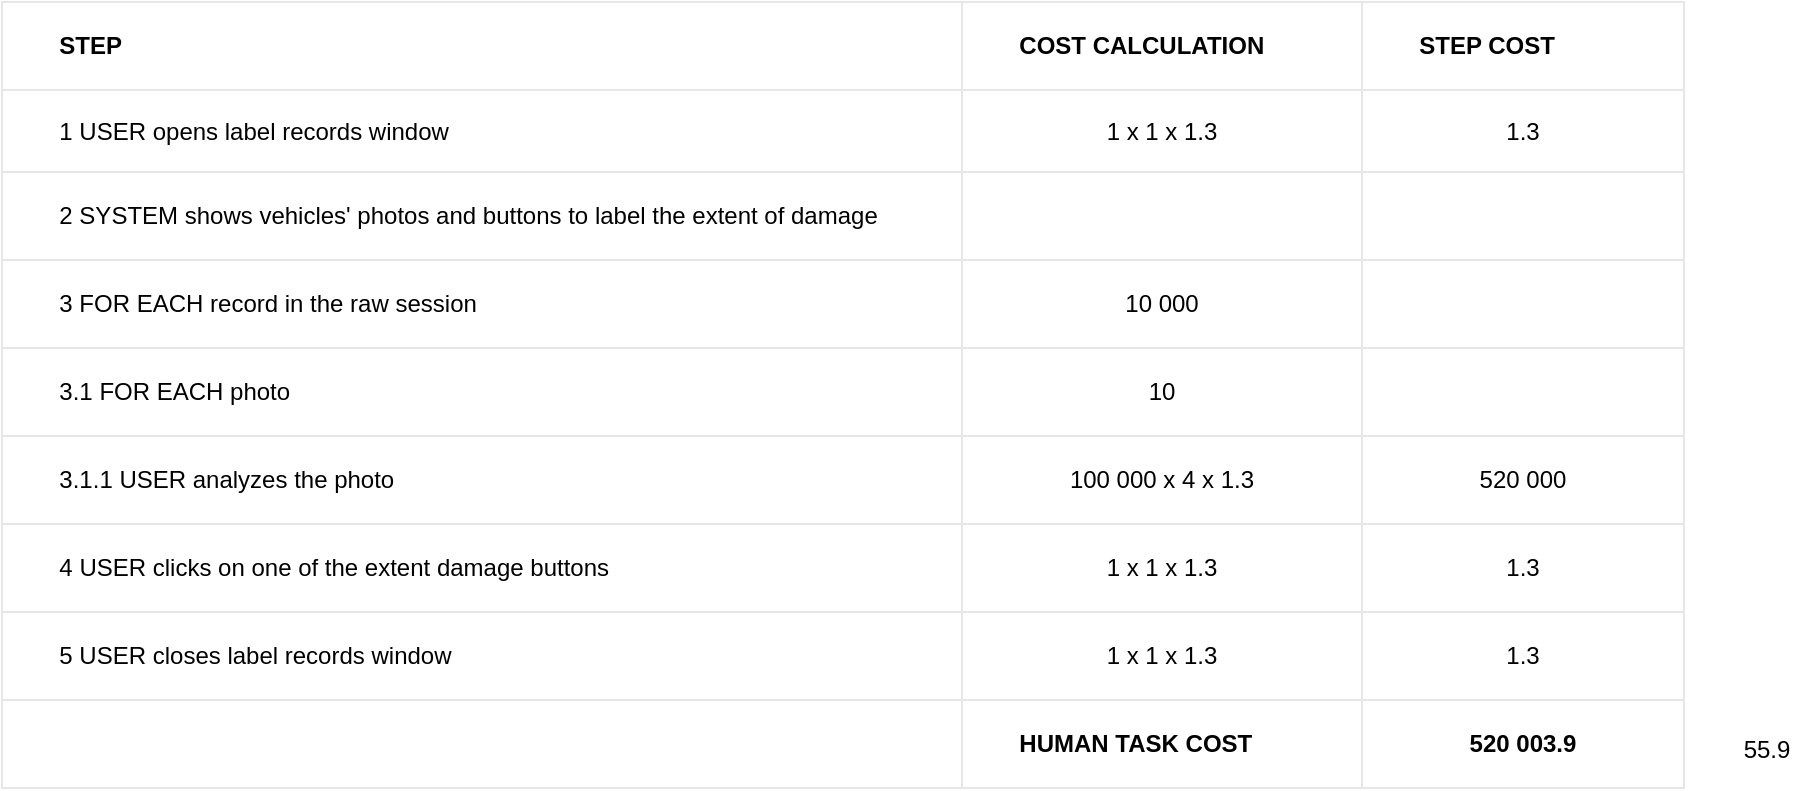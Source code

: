 <mxfile>
    <diagram id="Mswnlu7c8zMctunyO1Xx" name="Pagina-1">
        <mxGraphModel dx="1813" dy="1596" grid="1" gridSize="10" guides="1" tooltips="1" connect="1" arrows="1" fold="1" page="1" pageScale="1" pageWidth="827" pageHeight="1169" math="0" shadow="0">
            <root>
                <mxCell id="0"/>
                <mxCell id="1" parent="0"/>
                <mxCell id="31" value="" style="childLayout=tableLayout;recursiveResize=0;shadow=0;strokeColor=#E6E6E6;align=center;movable=1;resizable=1;rotatable=1;deletable=1;editable=1;connectable=1;" parent="1" vertex="1">
                    <mxGeometry x="-567" y="-79" width="841" height="393" as="geometry"/>
                </mxCell>
                <mxCell id="32" value="" style="shape=tableRow;horizontal=0;startSize=0;swimlaneHead=0;swimlaneBody=0;top=0;left=0;bottom=0;right=0;dropTarget=0;collapsible=0;recursiveResize=0;expand=0;fontStyle=0;fillColor=none;strokeColor=inherit;" parent="31" vertex="1">
                    <mxGeometry width="841" height="44" as="geometry"/>
                </mxCell>
                <mxCell id="33" value="&lt;span style=&quot;white-space: pre;&quot;&gt;&#9;&lt;/span&gt;STEP" style="connectable=0;recursiveResize=0;strokeColor=inherit;fillColor=none;align=left;whiteSpace=wrap;html=1;fontStyle=1" parent="32" vertex="1">
                    <mxGeometry width="480" height="44" as="geometry">
                        <mxRectangle width="480" height="44" as="alternateBounds"/>
                    </mxGeometry>
                </mxCell>
                <mxCell id="34" value="&lt;span style=&quot;white-space: pre;&quot;&gt;&#9;&lt;/span&gt;COST CALCULATION" style="connectable=0;recursiveResize=0;strokeColor=inherit;fillColor=none;align=left;whiteSpace=wrap;html=1;fontStyle=1" parent="32" vertex="1">
                    <mxGeometry x="480" width="200" height="44" as="geometry">
                        <mxRectangle width="200" height="44" as="alternateBounds"/>
                    </mxGeometry>
                </mxCell>
                <mxCell id="35" value="&lt;span style=&quot;white-space: pre;&quot;&gt;&#9;&lt;/span&gt;STEP COST" style="connectable=0;recursiveResize=0;strokeColor=inherit;fillColor=none;align=left;whiteSpace=wrap;html=1;fontStyle=1" parent="32" vertex="1">
                    <mxGeometry x="680" width="161" height="44" as="geometry">
                        <mxRectangle width="161" height="44" as="alternateBounds"/>
                    </mxGeometry>
                </mxCell>
                <mxCell id="36" style="shape=tableRow;horizontal=0;startSize=0;swimlaneHead=0;swimlaneBody=0;top=0;left=0;bottom=0;right=0;dropTarget=0;collapsible=0;recursiveResize=0;expand=0;fontStyle=0;fillColor=none;strokeColor=inherit;align=left;" parent="31" vertex="1">
                    <mxGeometry y="44" width="841" height="41" as="geometry"/>
                </mxCell>
                <mxCell id="37" value="&lt;span style=&quot;white-space: pre;&quot;&gt;&#9;&lt;/span&gt;1 USER opens label records window" style="connectable=0;recursiveResize=0;strokeColor=inherit;fillColor=none;align=left;whiteSpace=wrap;html=1;" parent="36" vertex="1">
                    <mxGeometry width="480" height="41" as="geometry">
                        <mxRectangle width="480" height="41" as="alternateBounds"/>
                    </mxGeometry>
                </mxCell>
                <mxCell id="38" value="1 x 1 x 1.3" style="connectable=0;recursiveResize=0;strokeColor=inherit;fillColor=none;align=center;whiteSpace=wrap;html=1;" parent="36" vertex="1">
                    <mxGeometry x="480" width="200" height="41" as="geometry">
                        <mxRectangle width="200" height="41" as="alternateBounds"/>
                    </mxGeometry>
                </mxCell>
                <mxCell id="39" value="1.3" style="connectable=0;recursiveResize=0;strokeColor=inherit;fillColor=none;align=center;whiteSpace=wrap;html=1;" parent="36" vertex="1">
                    <mxGeometry x="680" width="161" height="41" as="geometry">
                        <mxRectangle width="161" height="41" as="alternateBounds"/>
                    </mxGeometry>
                </mxCell>
                <mxCell id="40" style="shape=tableRow;horizontal=0;startSize=0;swimlaneHead=0;swimlaneBody=0;top=0;left=0;bottom=0;right=0;dropTarget=0;collapsible=0;recursiveResize=0;expand=0;fontStyle=0;fillColor=none;strokeColor=inherit;" parent="31" vertex="1">
                    <mxGeometry y="85" width="841" height="44" as="geometry"/>
                </mxCell>
                <mxCell id="41" value="&lt;span style=&quot;white-space: pre;&quot;&gt;&#9;&lt;/span&gt;2 SYSTEM shows vehicles' photos and buttons to label the extent of damage" style="connectable=0;recursiveResize=0;strokeColor=inherit;fillColor=none;align=left;whiteSpace=wrap;html=1;" parent="40" vertex="1">
                    <mxGeometry width="480" height="44" as="geometry">
                        <mxRectangle width="480" height="44" as="alternateBounds"/>
                    </mxGeometry>
                </mxCell>
                <mxCell id="42" value="" style="connectable=0;recursiveResize=0;strokeColor=inherit;fillColor=none;align=left;whiteSpace=wrap;html=1;" parent="40" vertex="1">
                    <mxGeometry x="480" width="200" height="44" as="geometry">
                        <mxRectangle width="200" height="44" as="alternateBounds"/>
                    </mxGeometry>
                </mxCell>
                <mxCell id="43" value="" style="connectable=0;recursiveResize=0;strokeColor=inherit;fillColor=none;align=left;whiteSpace=wrap;html=1;" parent="40" vertex="1">
                    <mxGeometry x="680" width="161" height="44" as="geometry">
                        <mxRectangle width="161" height="44" as="alternateBounds"/>
                    </mxGeometry>
                </mxCell>
                <mxCell id="64" style="shape=tableRow;horizontal=0;startSize=0;swimlaneHead=0;swimlaneBody=0;top=0;left=0;bottom=0;right=0;dropTarget=0;collapsible=0;recursiveResize=0;expand=0;fontStyle=0;fillColor=none;strokeColor=inherit;" parent="31" vertex="1">
                    <mxGeometry y="129" width="841" height="44" as="geometry"/>
                </mxCell>
                <mxCell id="65" value="&lt;span style=&quot;white-space: pre;&quot;&gt;&#9;&lt;/span&gt;3 FOR EACH record in the raw session" style="connectable=0;recursiveResize=0;strokeColor=inherit;fillColor=none;align=left;whiteSpace=wrap;html=1;" parent="64" vertex="1">
                    <mxGeometry width="480" height="44" as="geometry">
                        <mxRectangle width="480" height="44" as="alternateBounds"/>
                    </mxGeometry>
                </mxCell>
                <mxCell id="66" value="10 000" style="connectable=0;recursiveResize=0;strokeColor=inherit;fillColor=none;align=center;whiteSpace=wrap;html=1;" parent="64" vertex="1">
                    <mxGeometry x="480" width="200" height="44" as="geometry">
                        <mxRectangle width="200" height="44" as="alternateBounds"/>
                    </mxGeometry>
                </mxCell>
                <mxCell id="67" style="connectable=0;recursiveResize=0;strokeColor=inherit;fillColor=none;align=left;whiteSpace=wrap;html=1;" parent="64" vertex="1">
                    <mxGeometry x="680" width="161" height="44" as="geometry">
                        <mxRectangle width="161" height="44" as="alternateBounds"/>
                    </mxGeometry>
                </mxCell>
                <mxCell id="44" style="shape=tableRow;horizontal=0;startSize=0;swimlaneHead=0;swimlaneBody=0;top=0;left=0;bottom=0;right=0;dropTarget=0;collapsible=0;recursiveResize=0;expand=0;fontStyle=0;fillColor=none;strokeColor=inherit;" parent="31" vertex="1">
                    <mxGeometry y="173" width="841" height="44" as="geometry"/>
                </mxCell>
                <mxCell id="45" value="&lt;span style=&quot;white-space: pre;&quot;&gt;&#9;&lt;/span&gt;3.1 FOR EACH photo" style="connectable=0;recursiveResize=0;strokeColor=inherit;fillColor=none;align=left;whiteSpace=wrap;html=1;" parent="44" vertex="1">
                    <mxGeometry width="480" height="44" as="geometry">
                        <mxRectangle width="480" height="44" as="alternateBounds"/>
                    </mxGeometry>
                </mxCell>
                <mxCell id="46" value="10" style="connectable=0;recursiveResize=0;strokeColor=inherit;fillColor=none;align=center;whiteSpace=wrap;html=1;" parent="44" vertex="1">
                    <mxGeometry x="480" width="200" height="44" as="geometry">
                        <mxRectangle width="200" height="44" as="alternateBounds"/>
                    </mxGeometry>
                </mxCell>
                <mxCell id="47" value="" style="connectable=0;recursiveResize=0;strokeColor=inherit;fillColor=none;align=center;whiteSpace=wrap;html=1;" parent="44" vertex="1">
                    <mxGeometry x="680" width="161" height="44" as="geometry">
                        <mxRectangle width="161" height="44" as="alternateBounds"/>
                    </mxGeometry>
                </mxCell>
                <mxCell id="60" style="shape=tableRow;horizontal=0;startSize=0;swimlaneHead=0;swimlaneBody=0;top=0;left=0;bottom=0;right=0;dropTarget=0;collapsible=0;recursiveResize=0;expand=0;fontStyle=0;fillColor=none;strokeColor=inherit;" parent="31" vertex="1">
                    <mxGeometry y="217" width="841" height="44" as="geometry"/>
                </mxCell>
                <mxCell id="61" value="&lt;span style=&quot;&quot;&gt;&#9;&lt;/span&gt;&lt;span style=&quot;white-space: pre;&quot;&gt;&#9;&lt;/span&gt;3.1.1 USER analyzes the photo" style="connectable=0;recursiveResize=0;strokeColor=inherit;fillColor=none;align=left;whiteSpace=wrap;html=1;" parent="60" vertex="1">
                    <mxGeometry width="480" height="44" as="geometry">
                        <mxRectangle width="480" height="44" as="alternateBounds"/>
                    </mxGeometry>
                </mxCell>
                <mxCell id="62" value="100 000 x 4 x 1.3" style="connectable=0;recursiveResize=0;strokeColor=inherit;fillColor=none;align=center;whiteSpace=wrap;html=1;" parent="60" vertex="1">
                    <mxGeometry x="480" width="200" height="44" as="geometry">
                        <mxRectangle width="200" height="44" as="alternateBounds"/>
                    </mxGeometry>
                </mxCell>
                <mxCell id="63" value="520 000" style="connectable=0;recursiveResize=0;strokeColor=inherit;fillColor=none;align=center;whiteSpace=wrap;html=1;" parent="60" vertex="1">
                    <mxGeometry x="680" width="161" height="44" as="geometry">
                        <mxRectangle width="161" height="44" as="alternateBounds"/>
                    </mxGeometry>
                </mxCell>
                <mxCell id="48" style="shape=tableRow;horizontal=0;startSize=0;swimlaneHead=0;swimlaneBody=0;top=0;left=0;bottom=0;right=0;dropTarget=0;collapsible=0;recursiveResize=0;expand=0;fontStyle=0;fillColor=none;strokeColor=inherit;" parent="31" vertex="1">
                    <mxGeometry y="261" width="841" height="44" as="geometry"/>
                </mxCell>
                <mxCell id="49" value="&lt;span style=&quot;&quot;&gt;&lt;span style=&quot;&quot;&gt;&lt;span style=&quot;white-space: pre;&quot;&gt;&#9;&lt;/span&gt;4&lt;/span&gt;&lt;/span&gt;&amp;nbsp;USER clicks on one of the extent damage buttons" style="connectable=0;recursiveResize=0;strokeColor=inherit;fillColor=none;align=left;whiteSpace=wrap;html=1;" parent="48" vertex="1">
                    <mxGeometry width="480" height="44" as="geometry">
                        <mxRectangle width="480" height="44" as="alternateBounds"/>
                    </mxGeometry>
                </mxCell>
                <mxCell id="50" value="1 x 1 x 1.3" style="connectable=0;recursiveResize=0;strokeColor=inherit;fillColor=none;align=center;whiteSpace=wrap;html=1;" parent="48" vertex="1">
                    <mxGeometry x="480" width="200" height="44" as="geometry">
                        <mxRectangle width="200" height="44" as="alternateBounds"/>
                    </mxGeometry>
                </mxCell>
                <mxCell id="51" value="1.3" style="connectable=0;recursiveResize=0;strokeColor=inherit;fillColor=none;align=center;whiteSpace=wrap;html=1;" parent="48" vertex="1">
                    <mxGeometry x="680" width="161" height="44" as="geometry">
                        <mxRectangle width="161" height="44" as="alternateBounds"/>
                    </mxGeometry>
                </mxCell>
                <mxCell id="52" style="shape=tableRow;horizontal=0;startSize=0;swimlaneHead=0;swimlaneBody=0;top=0;left=0;bottom=0;right=0;dropTarget=0;collapsible=0;recursiveResize=0;expand=0;fontStyle=0;fillColor=none;strokeColor=inherit;" parent="31" vertex="1">
                    <mxGeometry y="305" width="841" height="44" as="geometry"/>
                </mxCell>
                <mxCell id="53" value="&lt;span style=&quot;white-space: pre;&quot;&gt;&#9;&lt;/span&gt;5 USER closes label records window" style="connectable=0;recursiveResize=0;strokeColor=inherit;fillColor=none;align=left;whiteSpace=wrap;html=1;" parent="52" vertex="1">
                    <mxGeometry width="480" height="44" as="geometry">
                        <mxRectangle width="480" height="44" as="alternateBounds"/>
                    </mxGeometry>
                </mxCell>
                <mxCell id="54" value="1 x 1 x 1.3" style="connectable=0;recursiveResize=0;strokeColor=inherit;fillColor=none;align=center;whiteSpace=wrap;html=1;" parent="52" vertex="1">
                    <mxGeometry x="480" width="200" height="44" as="geometry">
                        <mxRectangle width="200" height="44" as="alternateBounds"/>
                    </mxGeometry>
                </mxCell>
                <mxCell id="55" value="1.3" style="connectable=0;recursiveResize=0;strokeColor=inherit;fillColor=none;align=center;whiteSpace=wrap;html=1;" parent="52" vertex="1">
                    <mxGeometry x="680" width="161" height="44" as="geometry">
                        <mxRectangle width="161" height="44" as="alternateBounds"/>
                    </mxGeometry>
                </mxCell>
                <mxCell id="56" style="shape=tableRow;horizontal=0;startSize=0;swimlaneHead=0;swimlaneBody=0;top=0;left=0;bottom=0;right=0;dropTarget=0;collapsible=0;recursiveResize=0;expand=0;fontStyle=0;fillColor=none;strokeColor=inherit;" parent="31" vertex="1">
                    <mxGeometry y="349" width="841" height="44" as="geometry"/>
                </mxCell>
                <mxCell id="57" value="" style="connectable=0;recursiveResize=0;strokeColor=inherit;fillColor=none;align=left;whiteSpace=wrap;html=1;" parent="56" vertex="1">
                    <mxGeometry width="480" height="44" as="geometry">
                        <mxRectangle width="480" height="44" as="alternateBounds"/>
                    </mxGeometry>
                </mxCell>
                <mxCell id="58" value="&#9;&lt;span style=&quot;font-weight: 700;&quot;&gt;&lt;span style=&quot;white-space: pre;&quot;&gt;&#9;&lt;/span&gt;HUMAN TASK COST&lt;/span&gt;" style="connectable=0;recursiveResize=0;strokeColor=inherit;fillColor=none;align=left;whiteSpace=wrap;html=1;" parent="56" vertex="1">
                    <mxGeometry x="480" width="200" height="44" as="geometry">
                        <mxRectangle width="200" height="44" as="alternateBounds"/>
                    </mxGeometry>
                </mxCell>
                <mxCell id="59" value="&lt;b&gt;520 003.9&lt;/b&gt;" style="connectable=0;recursiveResize=0;strokeColor=inherit;fillColor=none;align=center;whiteSpace=wrap;html=1;" parent="56" vertex="1">
                    <mxGeometry x="680" width="161" height="44" as="geometry">
                        <mxRectangle width="161" height="44" as="alternateBounds"/>
                    </mxGeometry>
                </mxCell>
                <mxCell id="70" value="55.9" style="text;html=1;align=center;verticalAlign=middle;resizable=0;points=[];autosize=1;strokeColor=none;fillColor=none;" vertex="1" parent="1">
                    <mxGeometry x="290" y="280" width="50" height="30" as="geometry"/>
                </mxCell>
            </root>
        </mxGraphModel>
    </diagram>
</mxfile>